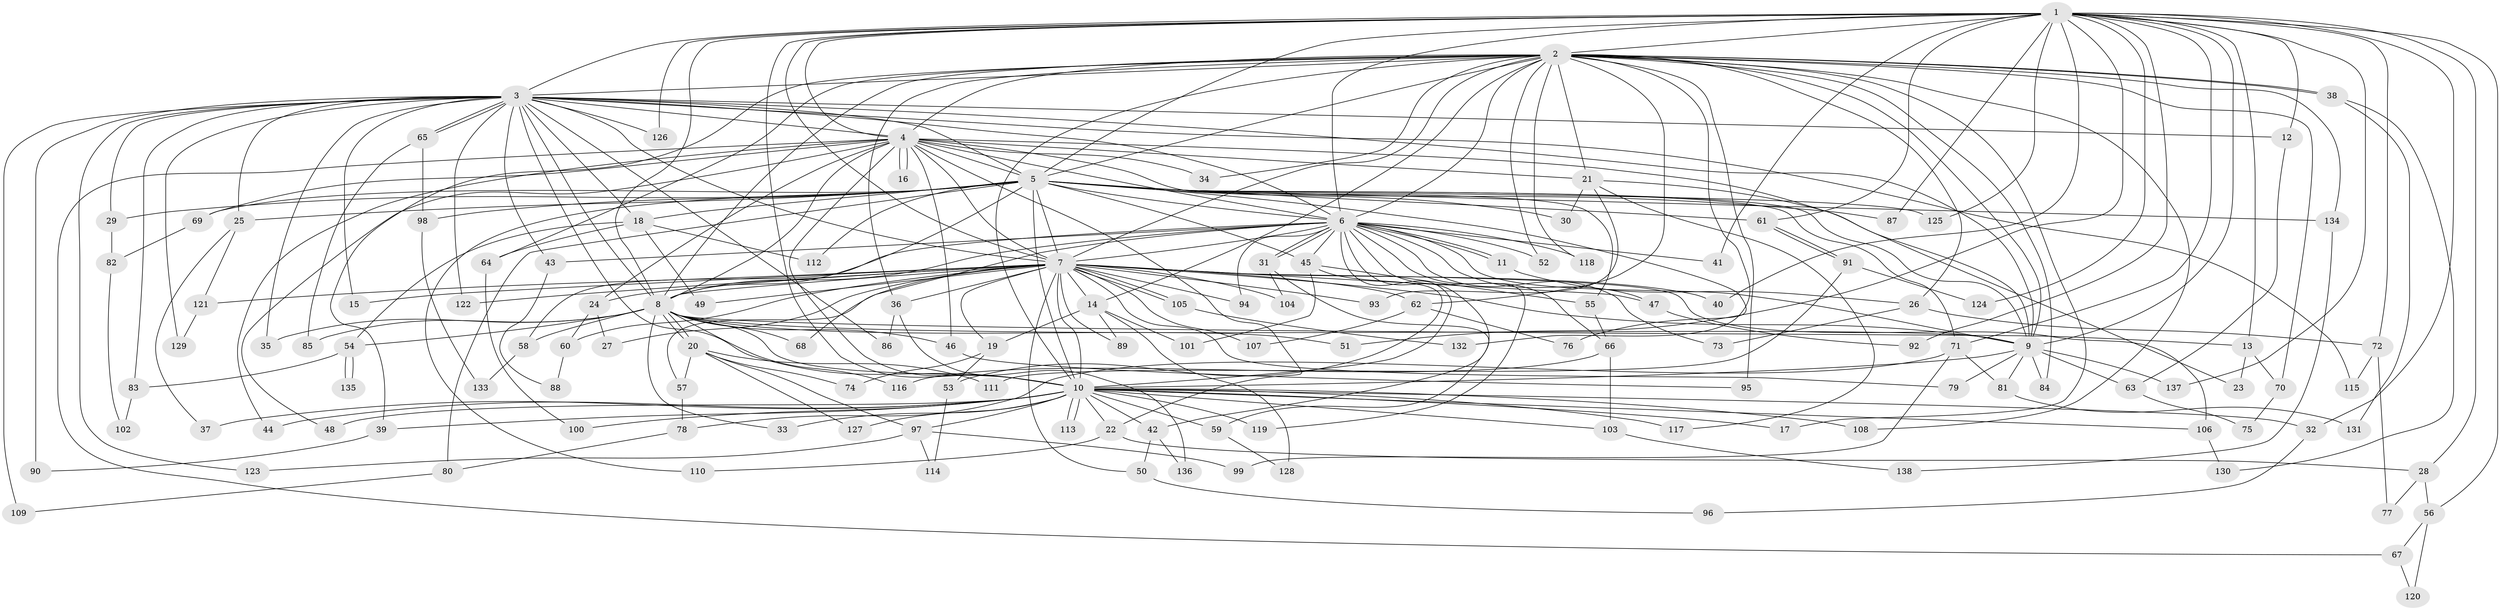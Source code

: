 // Generated by graph-tools (version 1.1) at 2025/49/03/09/25 03:49:32]
// undirected, 138 vertices, 301 edges
graph export_dot {
graph [start="1"]
  node [color=gray90,style=filled];
  1;
  2;
  3;
  4;
  5;
  6;
  7;
  8;
  9;
  10;
  11;
  12;
  13;
  14;
  15;
  16;
  17;
  18;
  19;
  20;
  21;
  22;
  23;
  24;
  25;
  26;
  27;
  28;
  29;
  30;
  31;
  32;
  33;
  34;
  35;
  36;
  37;
  38;
  39;
  40;
  41;
  42;
  43;
  44;
  45;
  46;
  47;
  48;
  49;
  50;
  51;
  52;
  53;
  54;
  55;
  56;
  57;
  58;
  59;
  60;
  61;
  62;
  63;
  64;
  65;
  66;
  67;
  68;
  69;
  70;
  71;
  72;
  73;
  74;
  75;
  76;
  77;
  78;
  79;
  80;
  81;
  82;
  83;
  84;
  85;
  86;
  87;
  88;
  89;
  90;
  91;
  92;
  93;
  94;
  95;
  96;
  97;
  98;
  99;
  100;
  101;
  102;
  103;
  104;
  105;
  106;
  107;
  108;
  109;
  110;
  111;
  112;
  113;
  114;
  115;
  116;
  117;
  118;
  119;
  120;
  121;
  122;
  123;
  124;
  125;
  126;
  127;
  128;
  129;
  130;
  131;
  132;
  133;
  134;
  135;
  136;
  137;
  138;
  1 -- 2;
  1 -- 3;
  1 -- 4;
  1 -- 5;
  1 -- 6;
  1 -- 7;
  1 -- 8;
  1 -- 9;
  1 -- 10;
  1 -- 12;
  1 -- 13;
  1 -- 28;
  1 -- 32;
  1 -- 40;
  1 -- 41;
  1 -- 51;
  1 -- 56;
  1 -- 61;
  1 -- 71;
  1 -- 72;
  1 -- 87;
  1 -- 92;
  1 -- 124;
  1 -- 125;
  1 -- 126;
  1 -- 137;
  2 -- 3;
  2 -- 4;
  2 -- 5;
  2 -- 6;
  2 -- 7;
  2 -- 8;
  2 -- 9;
  2 -- 10;
  2 -- 14;
  2 -- 17;
  2 -- 21;
  2 -- 26;
  2 -- 34;
  2 -- 36;
  2 -- 38;
  2 -- 38;
  2 -- 39;
  2 -- 52;
  2 -- 62;
  2 -- 64;
  2 -- 70;
  2 -- 84;
  2 -- 95;
  2 -- 108;
  2 -- 118;
  2 -- 132;
  2 -- 134;
  3 -- 4;
  3 -- 5;
  3 -- 6;
  3 -- 7;
  3 -- 8;
  3 -- 9;
  3 -- 10;
  3 -- 12;
  3 -- 15;
  3 -- 18;
  3 -- 25;
  3 -- 29;
  3 -- 35;
  3 -- 43;
  3 -- 65;
  3 -- 65;
  3 -- 83;
  3 -- 86;
  3 -- 90;
  3 -- 109;
  3 -- 115;
  3 -- 122;
  3 -- 123;
  3 -- 126;
  3 -- 129;
  4 -- 5;
  4 -- 6;
  4 -- 7;
  4 -- 8;
  4 -- 9;
  4 -- 10;
  4 -- 16;
  4 -- 16;
  4 -- 21;
  4 -- 22;
  4 -- 24;
  4 -- 34;
  4 -- 44;
  4 -- 46;
  4 -- 48;
  4 -- 55;
  4 -- 67;
  4 -- 69;
  5 -- 6;
  5 -- 7;
  5 -- 8;
  5 -- 9;
  5 -- 10;
  5 -- 18;
  5 -- 25;
  5 -- 29;
  5 -- 30;
  5 -- 45;
  5 -- 61;
  5 -- 69;
  5 -- 71;
  5 -- 76;
  5 -- 80;
  5 -- 87;
  5 -- 98;
  5 -- 110;
  5 -- 112;
  5 -- 125;
  5 -- 134;
  6 -- 7;
  6 -- 8;
  6 -- 9;
  6 -- 10;
  6 -- 11;
  6 -- 11;
  6 -- 31;
  6 -- 31;
  6 -- 41;
  6 -- 42;
  6 -- 43;
  6 -- 45;
  6 -- 47;
  6 -- 52;
  6 -- 58;
  6 -- 66;
  6 -- 68;
  6 -- 73;
  6 -- 94;
  6 -- 118;
  6 -- 119;
  7 -- 8;
  7 -- 9;
  7 -- 10;
  7 -- 14;
  7 -- 15;
  7 -- 19;
  7 -- 24;
  7 -- 27;
  7 -- 36;
  7 -- 40;
  7 -- 47;
  7 -- 49;
  7 -- 50;
  7 -- 57;
  7 -- 60;
  7 -- 62;
  7 -- 79;
  7 -- 89;
  7 -- 93;
  7 -- 94;
  7 -- 104;
  7 -- 105;
  7 -- 105;
  7 -- 106;
  7 -- 107;
  7 -- 121;
  7 -- 122;
  8 -- 9;
  8 -- 10;
  8 -- 13;
  8 -- 20;
  8 -- 20;
  8 -- 33;
  8 -- 35;
  8 -- 46;
  8 -- 51;
  8 -- 54;
  8 -- 58;
  8 -- 68;
  8 -- 85;
  8 -- 116;
  9 -- 10;
  9 -- 63;
  9 -- 79;
  9 -- 81;
  9 -- 84;
  9 -- 137;
  10 -- 17;
  10 -- 22;
  10 -- 32;
  10 -- 33;
  10 -- 37;
  10 -- 39;
  10 -- 42;
  10 -- 44;
  10 -- 48;
  10 -- 59;
  10 -- 97;
  10 -- 100;
  10 -- 103;
  10 -- 106;
  10 -- 108;
  10 -- 113;
  10 -- 113;
  10 -- 117;
  10 -- 119;
  10 -- 127;
  11 -- 26;
  12 -- 63;
  13 -- 23;
  13 -- 70;
  14 -- 19;
  14 -- 89;
  14 -- 101;
  14 -- 128;
  18 -- 49;
  18 -- 54;
  18 -- 64;
  18 -- 112;
  19 -- 53;
  19 -- 74;
  20 -- 57;
  20 -- 74;
  20 -- 97;
  20 -- 111;
  20 -- 127;
  21 -- 23;
  21 -- 30;
  21 -- 93;
  21 -- 117;
  22 -- 28;
  22 -- 110;
  24 -- 27;
  24 -- 60;
  25 -- 37;
  25 -- 121;
  26 -- 72;
  26 -- 73;
  28 -- 56;
  28 -- 77;
  29 -- 82;
  31 -- 59;
  31 -- 104;
  32 -- 96;
  36 -- 86;
  36 -- 136;
  38 -- 130;
  38 -- 131;
  39 -- 90;
  42 -- 50;
  42 -- 136;
  43 -- 88;
  45 -- 53;
  45 -- 55;
  45 -- 101;
  46 -- 95;
  47 -- 92;
  50 -- 96;
  53 -- 114;
  54 -- 83;
  54 -- 135;
  54 -- 135;
  55 -- 66;
  56 -- 67;
  56 -- 120;
  57 -- 78;
  58 -- 133;
  59 -- 128;
  60 -- 88;
  61 -- 91;
  61 -- 91;
  62 -- 76;
  62 -- 107;
  63 -- 75;
  64 -- 100;
  65 -- 85;
  65 -- 98;
  66 -- 103;
  66 -- 116;
  67 -- 120;
  69 -- 82;
  70 -- 75;
  71 -- 78;
  71 -- 81;
  71 -- 99;
  72 -- 77;
  72 -- 115;
  78 -- 80;
  80 -- 109;
  81 -- 131;
  82 -- 102;
  83 -- 102;
  91 -- 111;
  91 -- 124;
  97 -- 99;
  97 -- 114;
  97 -- 123;
  98 -- 133;
  103 -- 138;
  105 -- 132;
  106 -- 130;
  121 -- 129;
  134 -- 138;
}
